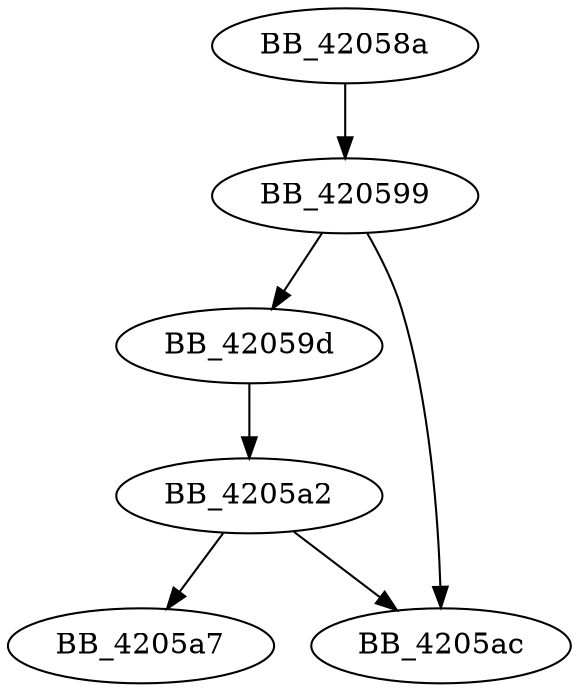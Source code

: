 DiGraph __callnewh{
BB_42058a->BB_420599
BB_420599->BB_42059d
BB_420599->BB_4205ac
BB_42059d->BB_4205a2
BB_4205a2->BB_4205a7
BB_4205a2->BB_4205ac
}
